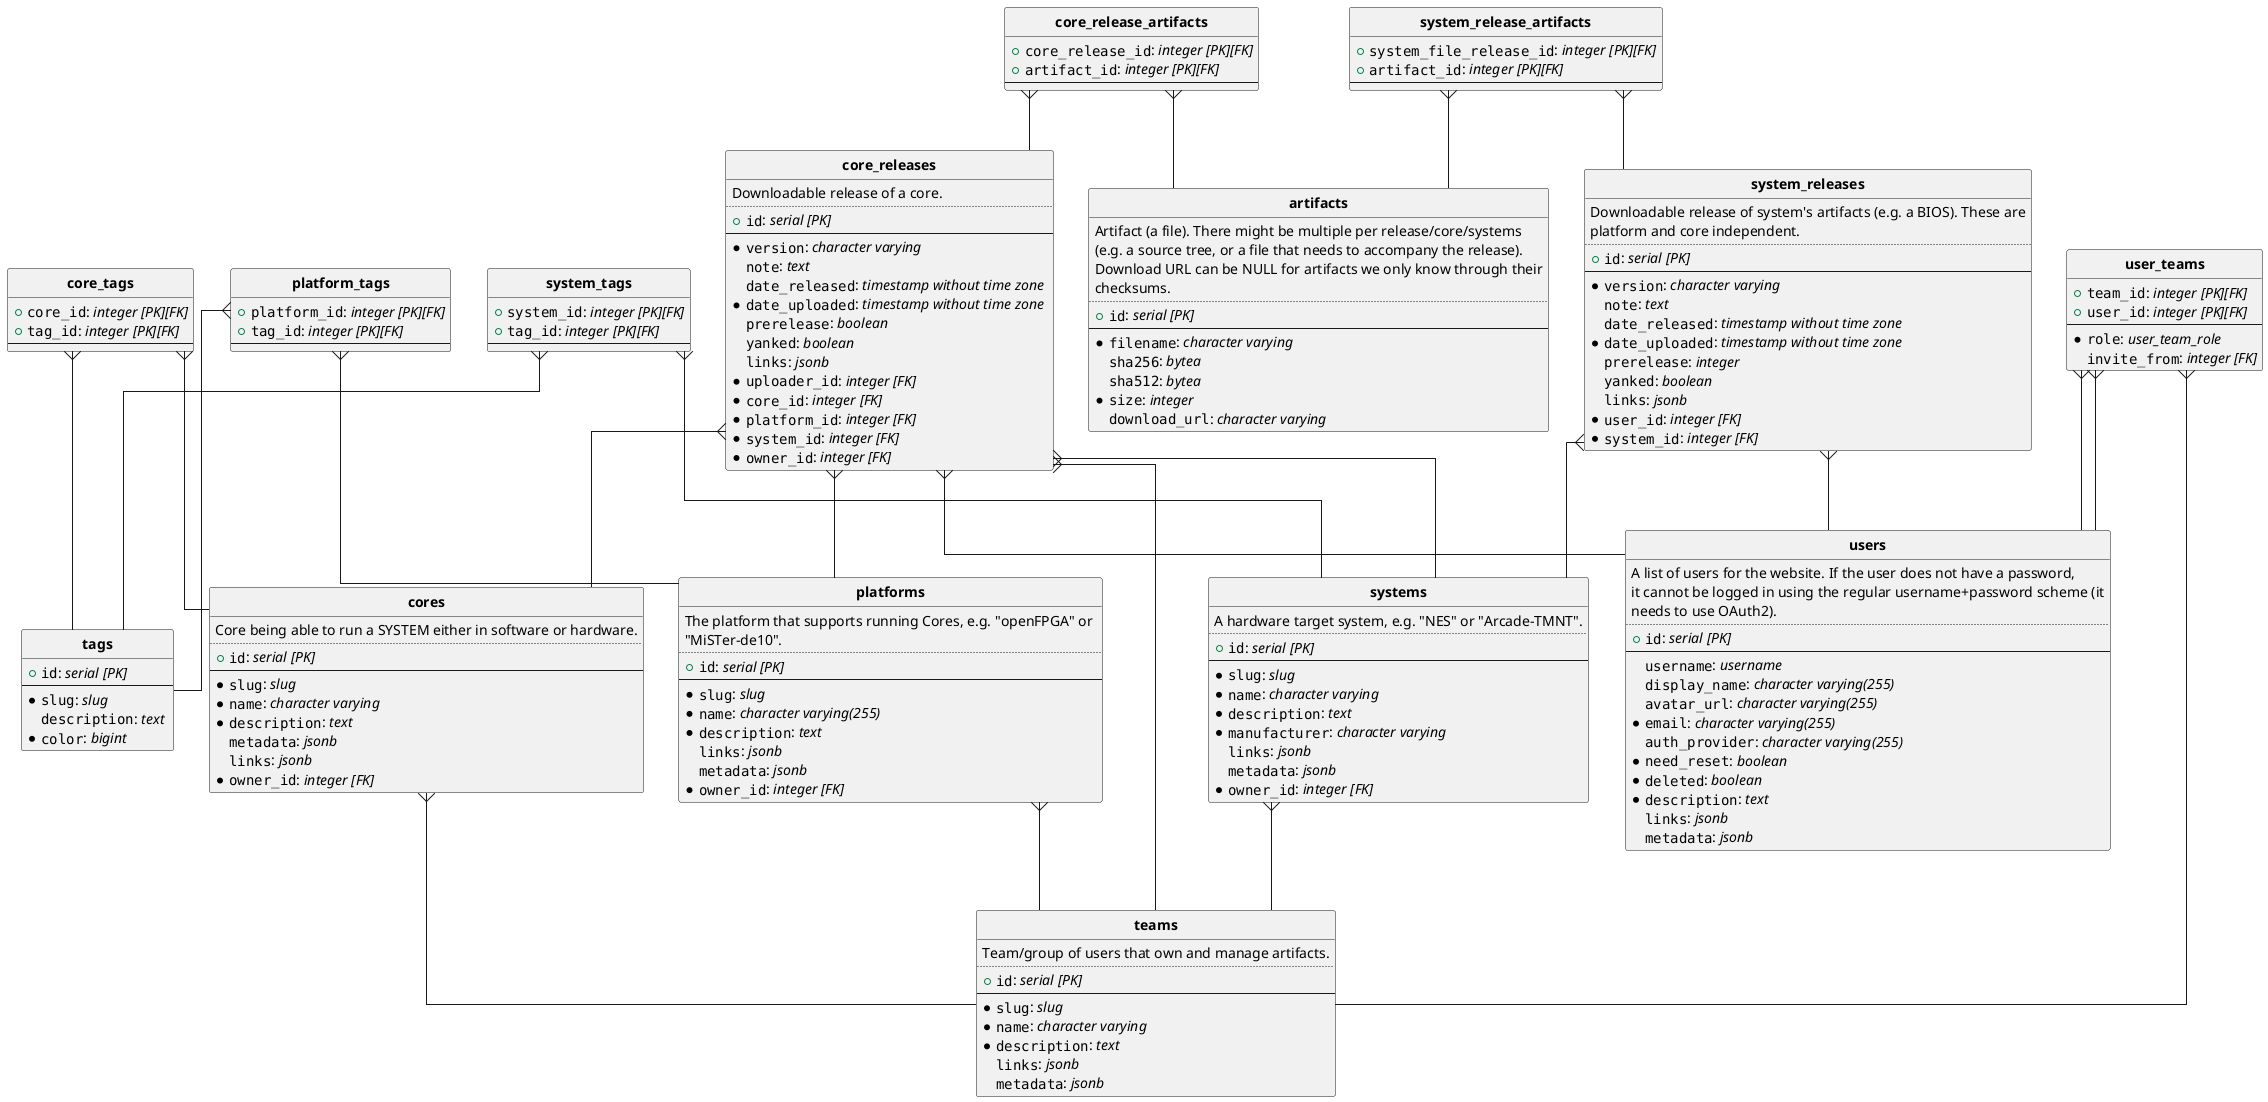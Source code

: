 @startuml
hide circle
skinparam linetype ortho

entity "**artifacts**" {
  Artifact (a file). There might be multiple per release/core/systems\n(e.g. a source tree, or a file that needs to accompany the release).\nDownload URL can be NULL for artifacts we only know through their\nchecksums.
  ..
  + ""id"": //serial [PK]//
  --
  *""filename"": //character varying //
  ""sha256"": //bytea //
  ""sha512"": //bytea //
  *""size"": //integer //
  ""download_url"": //character varying //
}

entity "**core_release_artifacts**" {
  + ""core_release_id"": //integer [PK][FK]//
  + ""artifact_id"": //integer [PK][FK]//
  --
}

entity "**core_releases**" {
  Downloadable release of a core.
  ..
  + ""id"": //serial [PK]//
  --
  *""version"": //character varying //
  ""note"": //text //
  ""date_released"": //timestamp without time zone //
  *""date_uploaded"": //timestamp without time zone //
  ""prerelease"": //boolean //
  ""yanked"": //boolean //
  ""links"": //jsonb //
  *""uploader_id"": //integer [FK]//
  *""core_id"": //integer [FK]//
  *""platform_id"": //integer [FK]//
  *""system_id"": //integer [FK]//
  *""owner_id"": //integer [FK]//
}

entity "**core_tags**" {
  + ""core_id"": //integer [PK][FK]//
  + ""tag_id"": //integer [PK][FK]//
  --
}

entity "**cores**" {
  Core being able to run a SYSTEM either in software or hardware.
  ..
  + ""id"": //serial [PK]//
  --
  *""slug"": //slug //
  *""name"": //character varying //
  *""description"": //text //
  ""metadata"": //jsonb //
  ""links"": //jsonb //
  *""owner_id"": //integer [FK]//
}

entity "**platform_tags**" {
  + ""platform_id"": //integer [PK][FK]//
  + ""tag_id"": //integer [PK][FK]//
  --
}

entity "**platforms**" {
  The platform that supports running Cores, e.g. &#34;openFPGA&#34; or \n&#34;MiSTer-de10&#34;.
  ..
  + ""id"": //serial [PK]//
  --
  *""slug"": //slug //
  *""name"": //character varying(255) //
  *""description"": //text //
  ""links"": //jsonb //
  ""metadata"": //jsonb //
  *""owner_id"": //integer [FK]//
}

entity "**system_release_artifacts**" {
  + ""system_file_release_id"": //integer [PK][FK]//
  + ""artifact_id"": //integer [PK][FK]//
  --
}

entity "**system_releases**" {
  Downloadable release of system&#39;s artifacts (e.g. a BIOS). These are\nplatform and core independent.
  ..
  + ""id"": //serial [PK]//
  --
  *""version"": //character varying //
  ""note"": //text //
  ""date_released"": //timestamp without time zone //
  *""date_uploaded"": //timestamp without time zone //
  ""prerelease"": //integer //
  ""yanked"": //boolean //
  ""links"": //jsonb //
  *""user_id"": //integer [FK]//
  *""system_id"": //integer [FK]//
}

entity "**system_tags**" {
  + ""system_id"": //integer [PK][FK]//
  + ""tag_id"": //integer [PK][FK]//
  --
}

entity "**systems**" {
  A hardware target system, e.g. &#34;NES&#34; or &#34;Arcade-TMNT&#34;.
  ..
  + ""id"": //serial [PK]//
  --
  *""slug"": //slug //
  *""name"": //character varying //
  *""description"": //text //
  *""manufacturer"": //character varying //
  ""links"": //jsonb //
  ""metadata"": //jsonb //
  *""owner_id"": //integer [FK]//
}

entity "**tags**" {
  + ""id"": //serial [PK]//
  --
  *""slug"": //slug //
  ""description"": //text //
  *""color"": //bigint //
}

entity "**teams**" {
  Team/group of users that own and manage artifacts.
  ..
  + ""id"": //serial [PK]//
  --
  *""slug"": //slug //
  *""name"": //character varying //
  *""description"": //text //
  ""links"": //jsonb //
  ""metadata"": //jsonb //
}

entity "**user_teams**" {
  + ""team_id"": //integer [PK][FK]//
  + ""user_id"": //integer [PK][FK]//
  --
  *""role"": //user_team_role //
  ""invite_from"": //integer [FK]//
}

entity "**users**" {
  A list of users for the website. If the user does not have a password,\nit cannot be logged in using the regular username&#43;password scheme (it\nneeds to use OAuth2).
  ..
  + ""id"": //serial [PK]//
  --
  ""username"": //username //
  ""display_name"": //character varying(255) //
  ""avatar_url"": //character varying(255) //
  *""email"": //character varying(255) //
  ""auth_provider"": //character varying(255) //
  *""need_reset"": //boolean //
  *""deleted"": //boolean //
  *""description"": //text //
  ""links"": //jsonb //
  ""metadata"": //jsonb //
}

"**core_release_artifacts**"   }--  "**artifacts**"

"**core_release_artifacts**"   }--  "**core_releases**"

"**core_releases**"   }--  "**cores**"

"**core_releases**"   }--  "**teams**"

"**core_releases**"   }--  "**platforms**"

"**core_releases**"   }--  "**systems**"

"**core_releases**"   }--  "**users**"

"**core_tags**"   }--  "**cores**"

"**core_tags**"   }--  "**tags**"

"**cores**"   }--  "**teams**"

"**platform_tags**"   }--  "**platforms**"

"**platform_tags**"   }--  "**tags**"

"**platforms**"   }--  "**teams**"

"**system_release_artifacts**"   }--  "**artifacts**"

"**system_release_artifacts**"   }--  "**system_releases**"

"**system_releases**"   }--  "**systems**"

"**system_releases**"   }--  "**users**"

"**system_tags**"   }--  "**systems**"

"**system_tags**"   }--  "**tags**"

"**systems**"   }--  "**teams**"

"**user_teams**"   }--  "**users**"

"**user_teams**"   }--  "**teams**"

"**user_teams**"   }--  "**users**"
@enduml
